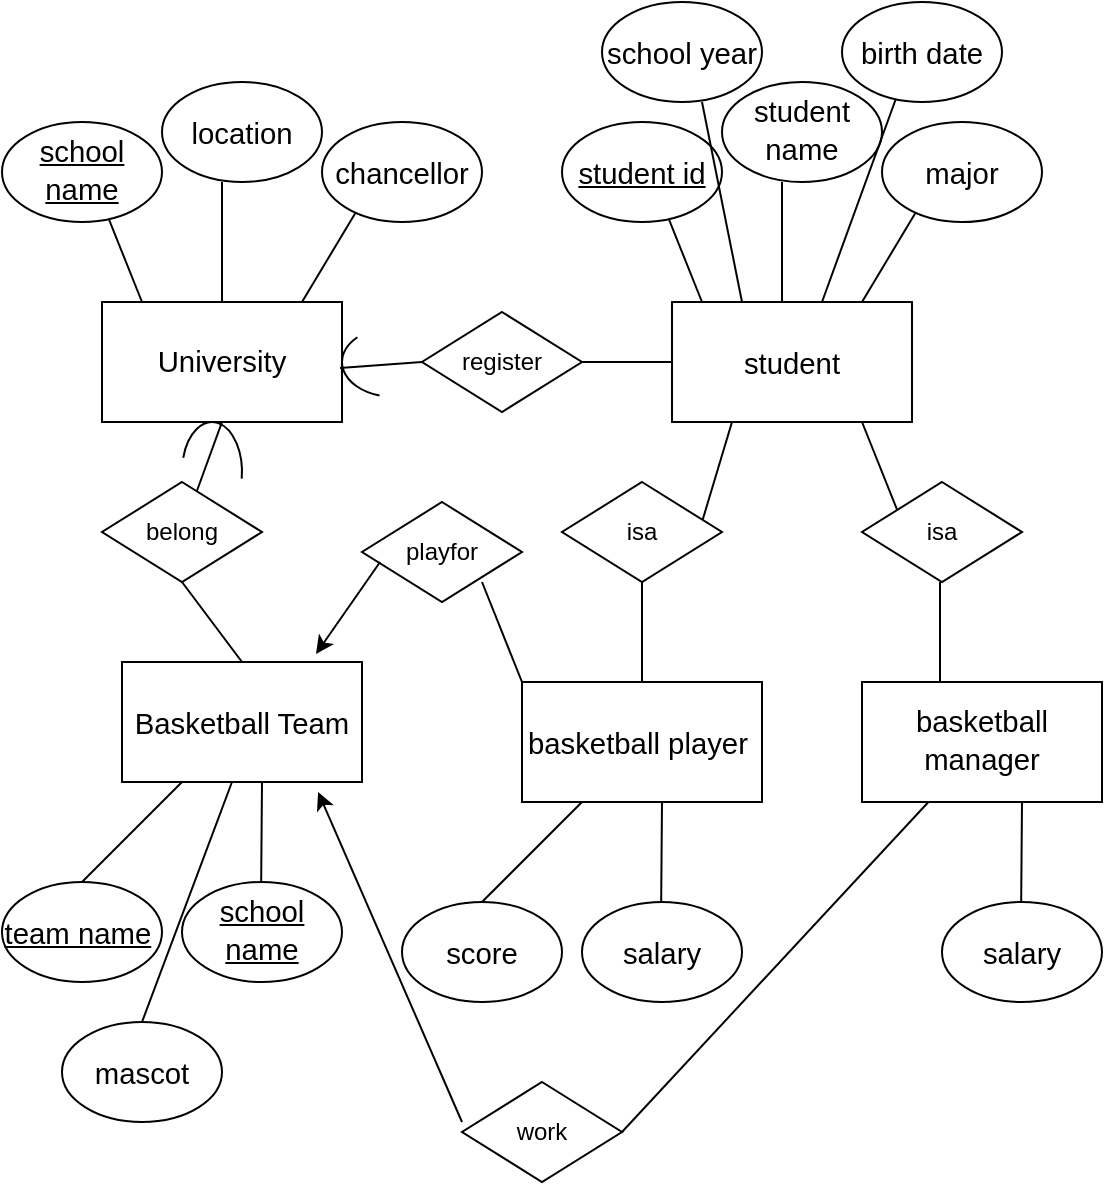 <mxfile version="13.8.1" type="github">
  <diagram id="R2lEEEUBdFMjLlhIrx00" name="Page-1">
    <mxGraphModel dx="1426" dy="941" grid="1" gridSize="10" guides="1" tooltips="1" connect="1" arrows="1" fold="1" page="1" pageScale="1" pageWidth="850" pageHeight="1100" math="0" shadow="0" extFonts="Permanent Marker^https://fonts.googleapis.com/css?family=Permanent+Marker">
      <root>
        <mxCell id="0" />
        <mxCell id="1" parent="0" />
        <mxCell id="EqW7mRNqW-pM5LDjS-Ml-1" value="&lt;font face=&quot;arial, sans-serif&quot;&gt;&lt;span style=&quot;font-size: 14.667px&quot;&gt;University&lt;/span&gt;&lt;/font&gt;" style="rounded=0;whiteSpace=wrap;html=1;" parent="1" vertex="1">
          <mxGeometry x="80" y="590" width="120" height="60" as="geometry" />
        </mxCell>
        <mxCell id="EqW7mRNqW-pM5LDjS-Ml-2" value="&lt;span lang=&quot;EN&quot; style=&quot;font-size: 11pt ; line-height: 16.867px ; font-family: &amp;#34;arial&amp;#34; , sans-serif&quot;&gt;student&lt;/span&gt;&lt;span style=&quot;font-size: medium&quot;&gt;&lt;/span&gt;" style="rounded=0;whiteSpace=wrap;html=1;" parent="1" vertex="1">
          <mxGeometry x="365" y="590" width="120" height="60" as="geometry" />
        </mxCell>
        <mxCell id="EqW7mRNqW-pM5LDjS-Ml-7" value="" style="endArrow=none;html=1;" parent="1" edge="1">
          <mxGeometry width="50" height="50" relative="1" as="geometry">
            <mxPoint x="140" y="590" as="sourcePoint" />
            <mxPoint x="140" y="530" as="targetPoint" />
          </mxGeometry>
        </mxCell>
        <mxCell id="EqW7mRNqW-pM5LDjS-Ml-8" value="" style="endArrow=none;html=1;" parent="1" edge="1">
          <mxGeometry width="50" height="50" relative="1" as="geometry">
            <mxPoint x="180" y="590" as="sourcePoint" />
            <mxPoint x="210" y="540" as="targetPoint" />
          </mxGeometry>
        </mxCell>
        <mxCell id="EqW7mRNqW-pM5LDjS-Ml-10" value="" style="endArrow=none;html=1;" parent="1" edge="1">
          <mxGeometry width="50" height="50" relative="1" as="geometry">
            <mxPoint x="100" y="590" as="sourcePoint" />
            <mxPoint x="80" y="540" as="targetPoint" />
          </mxGeometry>
        </mxCell>
        <mxCell id="EqW7mRNqW-pM5LDjS-Ml-12" value="&lt;span lang=&quot;EN&quot; style=&quot;font-size: 11pt ; line-height: 16.867px ; font-family: &amp;#34;arial&amp;#34; , sans-serif&quot;&gt;chancellor&lt;/span&gt;&lt;span style=&quot;font-size: medium&quot;&gt;&lt;/span&gt;" style="ellipse;whiteSpace=wrap;html=1;" parent="1" vertex="1">
          <mxGeometry x="190" y="500" width="80" height="50" as="geometry" />
        </mxCell>
        <mxCell id="EqW7mRNqW-pM5LDjS-Ml-13" value="&lt;span lang=&quot;EN&quot; style=&quot;font-size: 11pt ; line-height: 16.867px ; font-family: &amp;#34;arial&amp;#34; , sans-serif&quot;&gt;location&lt;/span&gt;&lt;span style=&quot;font-size: medium&quot;&gt;&lt;/span&gt;" style="ellipse;whiteSpace=wrap;html=1;" parent="1" vertex="1">
          <mxGeometry x="110" y="480" width="80" height="50" as="geometry" />
        </mxCell>
        <mxCell id="EqW7mRNqW-pM5LDjS-Ml-15" value="&lt;span lang=&quot;EN&quot; style=&quot;font-size: 11pt ; line-height: 16.867px ; font-family: &amp;#34;arial&amp;#34; , sans-serif&quot;&gt;&lt;u&gt;school name&lt;/u&gt;&lt;/span&gt;&lt;span style=&quot;font-size: medium&quot;&gt;&lt;/span&gt;" style="ellipse;whiteSpace=wrap;html=1;" parent="1" vertex="1">
          <mxGeometry x="30" y="500" width="80" height="50" as="geometry" />
        </mxCell>
        <mxCell id="EqW7mRNqW-pM5LDjS-Ml-23" value="register" style="rhombus;whiteSpace=wrap;html=1;" parent="1" vertex="1">
          <mxGeometry x="240" y="595" width="80" height="50" as="geometry" />
        </mxCell>
        <mxCell id="EqW7mRNqW-pM5LDjS-Ml-24" value="" style="endArrow=none;html=1;exitX=0.414;exitY=-0.019;exitDx=0;exitDy=0;exitPerimeter=0;" parent="1" source="ZwRtHI6ZILYC8SBqf828-3" edge="1">
          <mxGeometry width="50" height="50" relative="1" as="geometry">
            <mxPoint x="190" y="670" as="sourcePoint" />
            <mxPoint x="240" y="620" as="targetPoint" />
          </mxGeometry>
        </mxCell>
        <mxCell id="EqW7mRNqW-pM5LDjS-Ml-31" value="" style="endArrow=none;html=1;" parent="1" edge="1">
          <mxGeometry width="50" height="50" relative="1" as="geometry">
            <mxPoint x="420" y="590" as="sourcePoint" />
            <mxPoint x="420" y="530" as="targetPoint" />
          </mxGeometry>
        </mxCell>
        <mxCell id="EqW7mRNqW-pM5LDjS-Ml-32" value="" style="endArrow=none;html=1;" parent="1" edge="1">
          <mxGeometry width="50" height="50" relative="1" as="geometry">
            <mxPoint x="460" y="590" as="sourcePoint" />
            <mxPoint x="490" y="540" as="targetPoint" />
          </mxGeometry>
        </mxCell>
        <mxCell id="EqW7mRNqW-pM5LDjS-Ml-33" value="" style="endArrow=none;html=1;" parent="1" edge="1">
          <mxGeometry width="50" height="50" relative="1" as="geometry">
            <mxPoint x="380" y="590" as="sourcePoint" />
            <mxPoint x="360" y="540" as="targetPoint" />
          </mxGeometry>
        </mxCell>
        <mxCell id="EqW7mRNqW-pM5LDjS-Ml-34" value="&lt;span lang=&quot;EN&quot; style=&quot;font-size: 11pt ; line-height: 16.867px ; font-family: &amp;#34;arial&amp;#34; , sans-serif&quot;&gt;major&lt;/span&gt;&lt;span style=&quot;font-size: medium&quot;&gt;&lt;/span&gt;" style="ellipse;whiteSpace=wrap;html=1;" parent="1" vertex="1">
          <mxGeometry x="470" y="500" width="80" height="50" as="geometry" />
        </mxCell>
        <mxCell id="EqW7mRNqW-pM5LDjS-Ml-35" value="&lt;span lang=&quot;EN&quot; style=&quot;font-size: 11pt ; line-height: 16.867px ; font-family: &amp;#34;arial&amp;#34; , sans-serif&quot;&gt;student name&lt;/span&gt;&lt;span style=&quot;font-size: medium&quot;&gt;&lt;/span&gt;" style="ellipse;whiteSpace=wrap;html=1;" parent="1" vertex="1">
          <mxGeometry x="390" y="480" width="80" height="50" as="geometry" />
        </mxCell>
        <mxCell id="EqW7mRNqW-pM5LDjS-Ml-36" value="&lt;span lang=&quot;EN&quot; style=&quot;font-size: 11pt ; line-height: 16.867px ; font-family: &amp;#34;arial&amp;#34; , sans-serif&quot;&gt;&lt;u&gt;student id&lt;/u&gt;&lt;/span&gt;&lt;span style=&quot;font-size: medium&quot;&gt;&lt;/span&gt;" style="ellipse;whiteSpace=wrap;html=1;" parent="1" vertex="1">
          <mxGeometry x="310" y="500" width="80" height="50" as="geometry" />
        </mxCell>
        <mxCell id="EqW7mRNqW-pM5LDjS-Ml-37" value="&lt;span lang=&quot;EN&quot; style=&quot;font-size: 11pt ; line-height: 16.867px ; font-family: &amp;#34;arial&amp;#34; , sans-serif&quot;&gt;school year&lt;/span&gt;&lt;span style=&quot;font-size: medium&quot;&gt;&lt;/span&gt;" style="ellipse;whiteSpace=wrap;html=1;" parent="1" vertex="1">
          <mxGeometry x="330" y="440" width="80" height="50" as="geometry" />
        </mxCell>
        <mxCell id="EqW7mRNqW-pM5LDjS-Ml-38" value="" style="endArrow=none;html=1;" parent="1" edge="1">
          <mxGeometry width="50" height="50" relative="1" as="geometry">
            <mxPoint x="400" y="590" as="sourcePoint" />
            <mxPoint x="380" y="490" as="targetPoint" />
          </mxGeometry>
        </mxCell>
        <mxCell id="EqW7mRNqW-pM5LDjS-Ml-48" value="" style="endArrow=none;html=1;" parent="1" edge="1">
          <mxGeometry width="50" height="50" relative="1" as="geometry">
            <mxPoint x="440" y="590" as="sourcePoint" />
            <mxPoint x="480" y="480" as="targetPoint" />
          </mxGeometry>
        </mxCell>
        <mxCell id="EqW7mRNqW-pM5LDjS-Ml-49" value="&lt;span lang=&quot;EN&quot; style=&quot;font-size: 11pt ; line-height: 16.867px ; font-family: &amp;#34;arial&amp;#34; , sans-serif&quot;&gt;birth date&lt;/span&gt;&lt;span style=&quot;font-size: medium&quot;&gt;&lt;/span&gt;" style="ellipse;whiteSpace=wrap;html=1;" parent="1" vertex="1">
          <mxGeometry x="450" y="440" width="80" height="50" as="geometry" />
        </mxCell>
        <mxCell id="z4kr6fctD4fUP22gW_Uv-2" value="" style="endArrow=none;html=1;" parent="1" edge="1">
          <mxGeometry width="50" height="50" relative="1" as="geometry">
            <mxPoint x="380" y="700" as="sourcePoint" />
            <mxPoint x="395" y="650" as="targetPoint" />
          </mxGeometry>
        </mxCell>
        <mxCell id="z4kr6fctD4fUP22gW_Uv-3" value="" style="endArrow=none;html=1;" parent="1" edge="1">
          <mxGeometry width="50" height="50" relative="1" as="geometry">
            <mxPoint x="480" y="700" as="sourcePoint" />
            <mxPoint x="460" y="650" as="targetPoint" />
          </mxGeometry>
        </mxCell>
        <mxCell id="z4kr6fctD4fUP22gW_Uv-5" value="isa" style="rhombus;whiteSpace=wrap;html=1;" parent="1" vertex="1">
          <mxGeometry x="310" y="680" width="80" height="50" as="geometry" />
        </mxCell>
        <mxCell id="z4kr6fctD4fUP22gW_Uv-6" value="isa" style="rhombus;whiteSpace=wrap;html=1;" parent="1" vertex="1">
          <mxGeometry x="460" y="680" width="80" height="50" as="geometry" />
        </mxCell>
        <mxCell id="z4kr6fctD4fUP22gW_Uv-15" value="&lt;span lang=&quot;EN&quot; style=&quot;font-size: 11pt ; line-height: 16.867px ; font-family: &amp;#34;arial&amp;#34; , sans-serif&quot;&gt;basketball player&amp;nbsp;&lt;/span&gt;&lt;span style=&quot;font-size: medium&quot;&gt;&lt;/span&gt;" style="rounded=0;whiteSpace=wrap;html=1;" parent="1" vertex="1">
          <mxGeometry x="290" y="780" width="120" height="60" as="geometry" />
        </mxCell>
        <mxCell id="z4kr6fctD4fUP22gW_Uv-17" value="" style="endArrow=none;html=1;entryX=0.5;entryY=1;entryDx=0;entryDy=0;" parent="1" edge="1">
          <mxGeometry width="50" height="50" relative="1" as="geometry">
            <mxPoint x="359.5" y="900" as="sourcePoint" />
            <mxPoint x="360" y="840" as="targetPoint" />
          </mxGeometry>
        </mxCell>
        <mxCell id="z4kr6fctD4fUP22gW_Uv-18" value="" style="endArrow=none;html=1;" parent="1" edge="1">
          <mxGeometry width="50" height="50" relative="1" as="geometry">
            <mxPoint x="270" y="890" as="sourcePoint" />
            <mxPoint x="320" y="840" as="targetPoint" />
          </mxGeometry>
        </mxCell>
        <mxCell id="z4kr6fctD4fUP22gW_Uv-19" value="&lt;span lang=&quot;EN&quot; style=&quot;font-size: 11pt ; line-height: 16.867px ; font-family: &amp;#34;arial&amp;#34; , sans-serif&quot;&gt;score&lt;/span&gt;&lt;span style=&quot;font-size: medium&quot;&gt;&lt;/span&gt;" style="ellipse;whiteSpace=wrap;html=1;" parent="1" vertex="1">
          <mxGeometry x="230" y="890" width="80" height="50" as="geometry" />
        </mxCell>
        <mxCell id="z4kr6fctD4fUP22gW_Uv-20" value="&lt;span lang=&quot;EN&quot; style=&quot;font-size: 11pt ; line-height: 16.867px ; font-family: &amp;#34;arial&amp;#34; , sans-serif&quot;&gt;salary&lt;/span&gt;&lt;span style=&quot;font-size: medium&quot;&gt;&lt;/span&gt;" style="ellipse;whiteSpace=wrap;html=1;" parent="1" vertex="1">
          <mxGeometry x="320" y="890" width="80" height="50" as="geometry" />
        </mxCell>
        <mxCell id="z4kr6fctD4fUP22gW_Uv-21" value="&lt;span lang=&quot;EN&quot; style=&quot;font-size: 11pt ; line-height: 16.867px ; font-family: &amp;#34;arial&amp;#34; , sans-serif&quot;&gt;basketball manager&lt;/span&gt;&lt;span style=&quot;font-size: medium&quot;&gt;&lt;/span&gt;" style="rounded=0;whiteSpace=wrap;html=1;" parent="1" vertex="1">
          <mxGeometry x="460" y="780" width="120" height="60" as="geometry" />
        </mxCell>
        <mxCell id="z4kr6fctD4fUP22gW_Uv-22" value="" style="endArrow=none;html=1;entryX=0.5;entryY=1;entryDx=0;entryDy=0;" parent="1" edge="1">
          <mxGeometry width="50" height="50" relative="1" as="geometry">
            <mxPoint x="539.5" y="900" as="sourcePoint" />
            <mxPoint x="540" y="840" as="targetPoint" />
          </mxGeometry>
        </mxCell>
        <mxCell id="z4kr6fctD4fUP22gW_Uv-25" value="&lt;span lang=&quot;EN&quot; style=&quot;font-size: 11pt ; line-height: 16.867px ; font-family: &amp;#34;arial&amp;#34; , sans-serif&quot;&gt;salary&lt;/span&gt;&lt;span style=&quot;font-size: medium&quot;&gt;&lt;/span&gt;" style="ellipse;whiteSpace=wrap;html=1;" parent="1" vertex="1">
          <mxGeometry x="500" y="890" width="80" height="50" as="geometry" />
        </mxCell>
        <mxCell id="z4kr6fctD4fUP22gW_Uv-28" value="" style="endArrow=none;html=1;entryX=0.5;entryY=1;entryDx=0;entryDy=0;" parent="1" source="z4kr6fctD4fUP22gW_Uv-30" target="EqW7mRNqW-pM5LDjS-Ml-1" edge="1">
          <mxGeometry width="50" height="50" relative="1" as="geometry">
            <mxPoint x="98.89" y="688.89" as="sourcePoint" />
            <mxPoint x="110.001" y="650.001" as="targetPoint" />
          </mxGeometry>
        </mxCell>
        <mxCell id="z4kr6fctD4fUP22gW_Uv-30" value="belong" style="rhombus;whiteSpace=wrap;html=1;" parent="1" vertex="1">
          <mxGeometry x="80" y="680" width="80" height="50" as="geometry" />
        </mxCell>
        <mxCell id="z4kr6fctD4fUP22gW_Uv-32" value="&lt;span lang=&quot;EN&quot; style=&quot;font-size: 11pt ; line-height: 16.867px ; font-family: &amp;#34;arial&amp;#34; , sans-serif&quot;&gt;Basketball Team&lt;/span&gt;&lt;span style=&quot;font-size: medium&quot;&gt;&lt;/span&gt;" style="rounded=0;whiteSpace=wrap;html=1;" parent="1" vertex="1">
          <mxGeometry x="90" y="770" width="120" height="60" as="geometry" />
        </mxCell>
        <mxCell id="z4kr6fctD4fUP22gW_Uv-33" value="" style="endArrow=none;html=1;entryX=0.5;entryY=1;entryDx=0;entryDy=0;" parent="1" edge="1">
          <mxGeometry width="50" height="50" relative="1" as="geometry">
            <mxPoint x="159.5" y="890" as="sourcePoint" />
            <mxPoint x="160" y="830" as="targetPoint" />
          </mxGeometry>
        </mxCell>
        <mxCell id="z4kr6fctD4fUP22gW_Uv-34" value="" style="endArrow=none;html=1;" parent="1" edge="1">
          <mxGeometry width="50" height="50" relative="1" as="geometry">
            <mxPoint x="70" y="880" as="sourcePoint" />
            <mxPoint x="120" y="830" as="targetPoint" />
          </mxGeometry>
        </mxCell>
        <mxCell id="z4kr6fctD4fUP22gW_Uv-35" value="&lt;span lang=&quot;EN&quot; style=&quot;font-size: 11pt ; line-height: 16.867px ; font-family: &amp;#34;arial&amp;#34; , sans-serif&quot;&gt;&lt;u&gt;team name&lt;/u&gt;&amp;nbsp;&lt;/span&gt;&lt;span style=&quot;font-size: medium&quot;&gt;&lt;/span&gt;" style="ellipse;whiteSpace=wrap;html=1;" parent="1" vertex="1">
          <mxGeometry x="30" y="880" width="80" height="50" as="geometry" />
        </mxCell>
        <mxCell id="z4kr6fctD4fUP22gW_Uv-36" value="&lt;span lang=&quot;EN&quot; style=&quot;font-size: 11pt ; line-height: 16.867px ; font-family: &amp;#34;arial&amp;#34; , sans-serif&quot;&gt;&lt;u&gt;school name&lt;/u&gt;&lt;/span&gt;&lt;span style=&quot;font-size: medium&quot;&gt;&lt;/span&gt;" style="ellipse;whiteSpace=wrap;html=1;" parent="1" vertex="1">
          <mxGeometry x="120" y="880" width="80" height="50" as="geometry" />
        </mxCell>
        <mxCell id="z4kr6fctD4fUP22gW_Uv-37" value="" style="endArrow=none;html=1;" parent="1" edge="1">
          <mxGeometry width="50" height="50" relative="1" as="geometry">
            <mxPoint x="100" y="950" as="sourcePoint" />
            <mxPoint x="145" y="830" as="targetPoint" />
          </mxGeometry>
        </mxCell>
        <mxCell id="z4kr6fctD4fUP22gW_Uv-38" value="&lt;span lang=&quot;EN&quot; style=&quot;font-size: 11pt ; line-height: 16.867px ; font-family: &amp;#34;arial&amp;#34; , sans-serif&quot;&gt;mascot&lt;/span&gt;&lt;span style=&quot;font-size: medium&quot;&gt;&lt;/span&gt;" style="ellipse;whiteSpace=wrap;html=1;" parent="1" vertex="1">
          <mxGeometry x="60" y="950" width="80" height="50" as="geometry" />
        </mxCell>
        <mxCell id="z4kr6fctD4fUP22gW_Uv-39" value="" style="endArrow=none;html=1;exitX=1;exitY=0.5;exitDx=0;exitDy=0;" parent="1" source="z4kr6fctD4fUP22gW_Uv-41" edge="1">
          <mxGeometry width="50" height="50" relative="1" as="geometry">
            <mxPoint x="380" y="996.77" as="sourcePoint" />
            <mxPoint x="493.226" y="839.996" as="targetPoint" />
          </mxGeometry>
        </mxCell>
        <mxCell id="z4kr6fctD4fUP22gW_Uv-41" value="work" style="rhombus;whiteSpace=wrap;html=1;" parent="1" vertex="1">
          <mxGeometry x="260" y="980" width="80" height="50" as="geometry" />
        </mxCell>
        <mxCell id="z4kr6fctD4fUP22gW_Uv-42" value="" style="endArrow=classic;html=1;entryX=0.817;entryY=1.083;entryDx=0;entryDy=0;entryPerimeter=0;" parent="1" target="z4kr6fctD4fUP22gW_Uv-32" edge="1">
          <mxGeometry width="50" height="50" relative="1" as="geometry">
            <mxPoint x="260" y="1000" as="sourcePoint" />
            <mxPoint x="310" y="950" as="targetPoint" />
          </mxGeometry>
        </mxCell>
        <mxCell id="z4kr6fctD4fUP22gW_Uv-43" value="" style="endArrow=none;html=1;entryX=0;entryY=0;entryDx=0;entryDy=0;" parent="1" target="z4kr6fctD4fUP22gW_Uv-15" edge="1">
          <mxGeometry width="50" height="50" relative="1" as="geometry">
            <mxPoint x="270" y="730" as="sourcePoint" />
            <mxPoint x="275" y="790" as="targetPoint" />
          </mxGeometry>
        </mxCell>
        <mxCell id="z4kr6fctD4fUP22gW_Uv-45" value="playfor" style="rhombus;whiteSpace=wrap;html=1;" parent="1" vertex="1">
          <mxGeometry x="210" y="690" width="80" height="50" as="geometry" />
        </mxCell>
        <mxCell id="z4kr6fctD4fUP22gW_Uv-49" value="" style="endArrow=classic;html=1;exitX=0.113;exitY=0.6;exitDx=0;exitDy=0;exitPerimeter=0;" parent="1" source="z4kr6fctD4fUP22gW_Uv-45" edge="1">
          <mxGeometry width="50" height="50" relative="1" as="geometry">
            <mxPoint x="190" y="710" as="sourcePoint" />
            <mxPoint x="187" y="766" as="targetPoint" />
          </mxGeometry>
        </mxCell>
        <mxCell id="ZwRtHI6ZILYC8SBqf828-1" value="" style="endArrow=none;html=1;exitX=0.5;exitY=0;exitDx=0;exitDy=0;entryX=0.5;entryY=1;entryDx=0;entryDy=0;" edge="1" parent="1" source="z4kr6fctD4fUP22gW_Uv-32" target="z4kr6fctD4fUP22gW_Uv-30">
          <mxGeometry width="50" height="50" relative="1" as="geometry">
            <mxPoint x="100" y="760" as="sourcePoint" />
            <mxPoint x="150" y="710" as="targetPoint" />
          </mxGeometry>
        </mxCell>
        <mxCell id="ZwRtHI6ZILYC8SBqf828-2" value="" style="verticalLabelPosition=bottom;verticalAlign=top;html=1;shape=mxgraph.basic.arc;startAngle=0.796;endAngle=0.271;" vertex="1" parent="1">
          <mxGeometry x="120" y="650" width="30" height="50" as="geometry" />
        </mxCell>
        <mxCell id="ZwRtHI6ZILYC8SBqf828-3" value="" style="verticalLabelPosition=bottom;verticalAlign=top;html=1;shape=mxgraph.basic.arc;startAngle=0.796;endAngle=0.125;direction=north;" vertex="1" parent="1">
          <mxGeometry x="200" y="602.5" width="52.5" height="35" as="geometry" />
        </mxCell>
        <mxCell id="ZwRtHI6ZILYC8SBqf828-4" value="" style="endArrow=none;html=1;exitX=1;exitY=0.5;exitDx=0;exitDy=0;" edge="1" parent="1" source="EqW7mRNqW-pM5LDjS-Ml-1" target="ZwRtHI6ZILYC8SBqf828-3">
          <mxGeometry width="50" height="50" relative="1" as="geometry">
            <mxPoint x="200" y="620" as="sourcePoint" />
            <mxPoint x="240" y="620" as="targetPoint" />
          </mxGeometry>
        </mxCell>
        <mxCell id="ZwRtHI6ZILYC8SBqf828-5" value="" style="endArrow=none;html=1;entryX=0;entryY=0.5;entryDx=0;entryDy=0;" edge="1" parent="1" target="EqW7mRNqW-pM5LDjS-Ml-2">
          <mxGeometry width="50" height="50" relative="1" as="geometry">
            <mxPoint x="320" y="620" as="sourcePoint" />
            <mxPoint x="370" y="570" as="targetPoint" />
          </mxGeometry>
        </mxCell>
        <mxCell id="ZwRtHI6ZILYC8SBqf828-6" value="" style="endArrow=none;html=1;exitX=0.5;exitY=0;exitDx=0;exitDy=0;" edge="1" parent="1" source="z4kr6fctD4fUP22gW_Uv-15">
          <mxGeometry width="50" height="50" relative="1" as="geometry">
            <mxPoint x="300" y="780" as="sourcePoint" />
            <mxPoint x="350" y="730" as="targetPoint" />
          </mxGeometry>
        </mxCell>
        <mxCell id="ZwRtHI6ZILYC8SBqf828-7" value="" style="endArrow=none;html=1;exitX=0.5;exitY=0;exitDx=0;exitDy=0;" edge="1" parent="1">
          <mxGeometry width="50" height="50" relative="1" as="geometry">
            <mxPoint x="499" y="780" as="sourcePoint" />
            <mxPoint x="499" y="730" as="targetPoint" />
          </mxGeometry>
        </mxCell>
      </root>
    </mxGraphModel>
  </diagram>
</mxfile>
